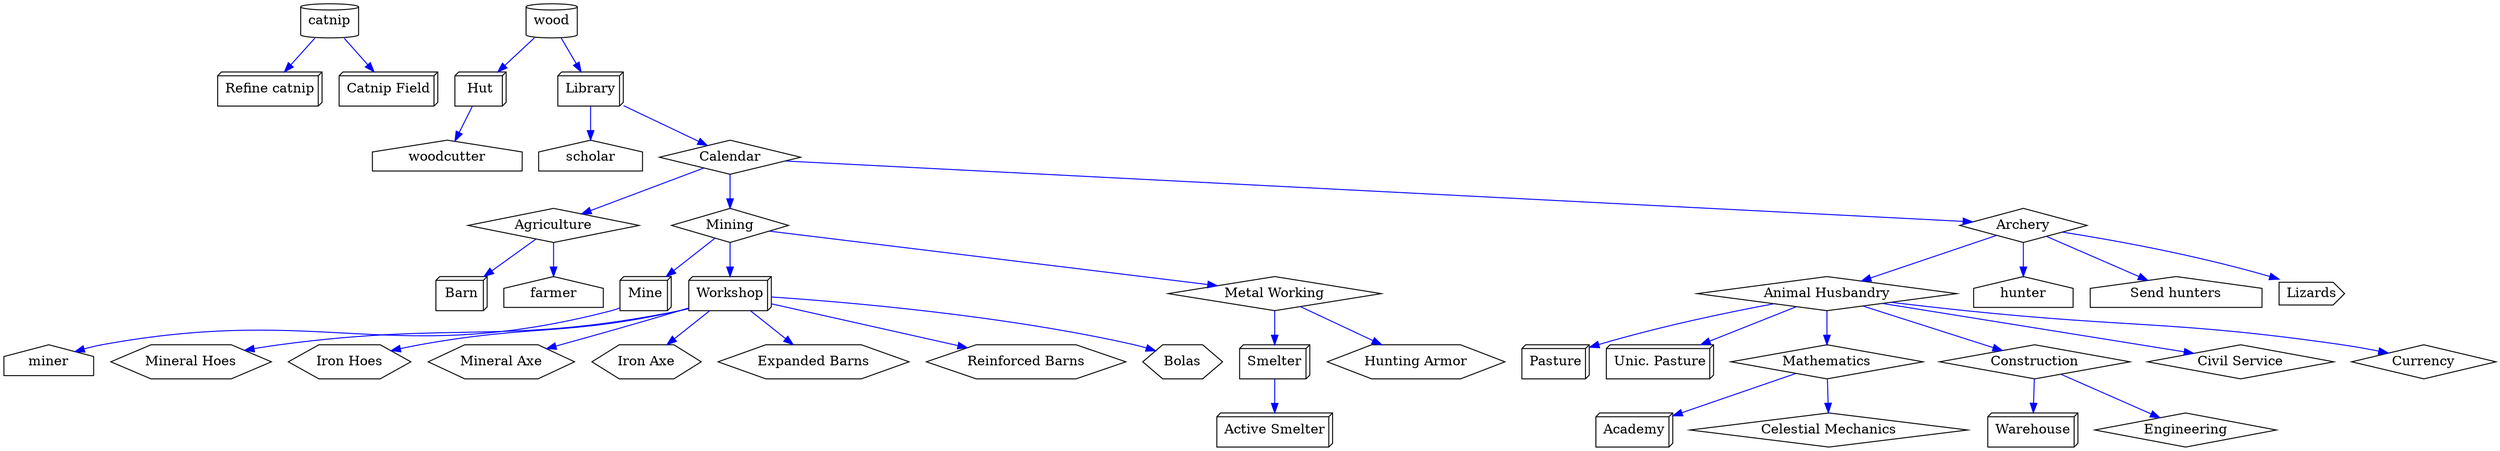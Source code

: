 digraph {
  "catnip" -> "Refine catnip" [color="blue"];
  "catnip" -> "Catnip Field" [color="blue"];
  "wood" -> "Hut" [color="blue"];
  "wood" -> "Library" [color="blue"];
  "Agriculture" -> "Barn" [color="blue"];
  "Mining" -> "Mine" [color="blue"];
  "Mining" -> "Workshop" [color="blue"];
  "Metal Working" -> "Smelter" [color="blue"];
  "Smelter" -> "Active Smelter" [color="blue"];
  "Animal Husbandry" -> "Pasture" [color="blue"];
  "Animal Husbandry" -> "Unic. Pasture" [color="blue"];
  "Mathematics" -> "Academy" [color="blue"];
  "Construction" -> "Warehouse" [color="blue"];
  "Hut" -> "woodcutter" [color="blue"];
  "Library" -> "scholar" [color="blue"];
  "Agriculture" -> "farmer" [color="blue"];
  "Archery" -> "hunter" [color="blue"];
  "Mine" -> "miner" [color="blue"];
  "Archery" -> "Send hunters" [color="blue"];
  "Archery" -> "Lizards" [color="blue"];
  "Library" -> "Calendar" [color="blue"];
  "Calendar" -> "Agriculture" [color="blue"];
  "Calendar" -> "Archery" [color="blue"];
  "Calendar" -> "Mining" [color="blue"];
  "Archery" -> "Animal Husbandry" [color="blue"];
  "Mining" -> "Metal Working" [color="blue"];
  "Animal Husbandry" -> "Civil Service" [color="blue"];
  "Animal Husbandry" -> "Mathematics" [color="blue"];
  "Animal Husbandry" -> "Construction" [color="blue"];
  "Animal Husbandry" -> "Currency" [color="blue"];
  "Mathematics" -> "Celestial Mechanics" [color="blue"];
  "Construction" -> "Engineering" [color="blue"];
  "Workshop" -> "Mineral Hoes" [color="blue"];
  "Workshop" -> "Iron Hoes" [color="blue"];
  "Workshop" -> "Mineral Axe" [color="blue"];
  "Workshop" -> "Iron Axe" [color="blue"];
  "Workshop" -> "Expanded Barns" [color="blue"];
  "Workshop" -> "Reinforced Barns" [color="blue"];
  "Workshop" -> "Bolas" [color="blue"];
  "Metal Working" -> "Hunting Armor" [color="blue"];
  "catnip" [shape="cylinder"];
  "wood" [shape="cylinder"];
  "Catnip Field" [shape="box3d"];
  "Hut" [shape="box3d"];
  "Library" [shape="box3d"];
  "Barn" [shape="box3d"];
  "Mine" [shape="box3d"];
  "Workshop" [shape="box3d"];
  "Smelter" [shape="box3d"];
  "Active Smelter" [shape="box3d"];
  "Pasture" [shape="box3d"];
  "Unic. Pasture" [shape="box3d"];
  "Academy" [shape="box3d"];
  "Warehouse" [shape="box3d"];
  "woodcutter" [shape="house"];
  "scholar" [shape="house"];
  "farmer" [shape="house"];
  "hunter" [shape="house"];
  "miner" [shape="house"];
  "Calendar" [shape="diamond"];
  "Agriculture" [shape="diamond"];
  "Archery" [shape="diamond"];
  "Mining" [shape="diamond"];
  "Animal Husbandry" [shape="diamond"];
  "Metal Working" [shape="diamond"];
  "Civil Service" [shape="diamond"];
  "Mathematics" [shape="diamond"];
  "Construction" [shape="diamond"];
  "Currency" [shape="diamond"];
  "Celestial Mechanics" [shape="diamond"];
  "Engineering" [shape="diamond"];
  "Mineral Hoes" [shape="hexagon"];
  "Iron Hoes" [shape="hexagon"];
  "Mineral Axe" [shape="hexagon"];
  "Iron Axe" [shape="hexagon"];
  "Expanded Barns" [shape="hexagon"];
  "Reinforced Barns" [shape="hexagon"];
  "Bolas" [shape="hexagon"];
  "Hunting Armor" [shape="hexagon"];
  "Refine catnip" [shape="box3d"];
  "Catnip Field" [shape="box3d"];
  "Hut" [shape="box3d"];
  "Library" [shape="box3d"];
  "Barn" [shape="box3d"];
  "Mine" [shape="box3d"];
  "Workshop" [shape="box3d"];
  "Smelter" [shape="box3d"];
  "Active Smelter" [shape="box3d"];
  "Pasture" [shape="box3d"];
  "Unic. Pasture" [shape="box3d"];
  "Academy" [shape="box3d"];
  "Warehouse" [shape="box3d"];
  "woodcutter" [shape="house"];
  "scholar" [shape="house"];
  "farmer" [shape="house"];
  "hunter" [shape="house"];
  "miner" [shape="house"];
  "Send hunters" [shape="house"];
  "Lizards" [shape="cds"];
  "Calendar" [shape="diamond"];
  "Agriculture" [shape="diamond"];
  "Archery" [shape="diamond"];
  "Mining" [shape="diamond"];
  "Animal Husbandry" [shape="diamond"];
  "Metal Working" [shape="diamond"];
  "Civil Service" [shape="diamond"];
  "Mathematics" [shape="diamond"];
  "Construction" [shape="diamond"];
  "Currency" [shape="diamond"];
  "Celestial Mechanics" [shape="diamond"];
  "Engineering" [shape="diamond"];
  "Mineral Hoes" [shape="hexagon"];
  "Iron Hoes" [shape="hexagon"];
  "Mineral Axe" [shape="hexagon"];
  "Iron Axe" [shape="hexagon"];
  "Expanded Barns" [shape="hexagon"];
  "Reinforced Barns" [shape="hexagon"];
  "Bolas" [shape="hexagon"];
  "Hunting Armor" [shape="hexagon"];
}
